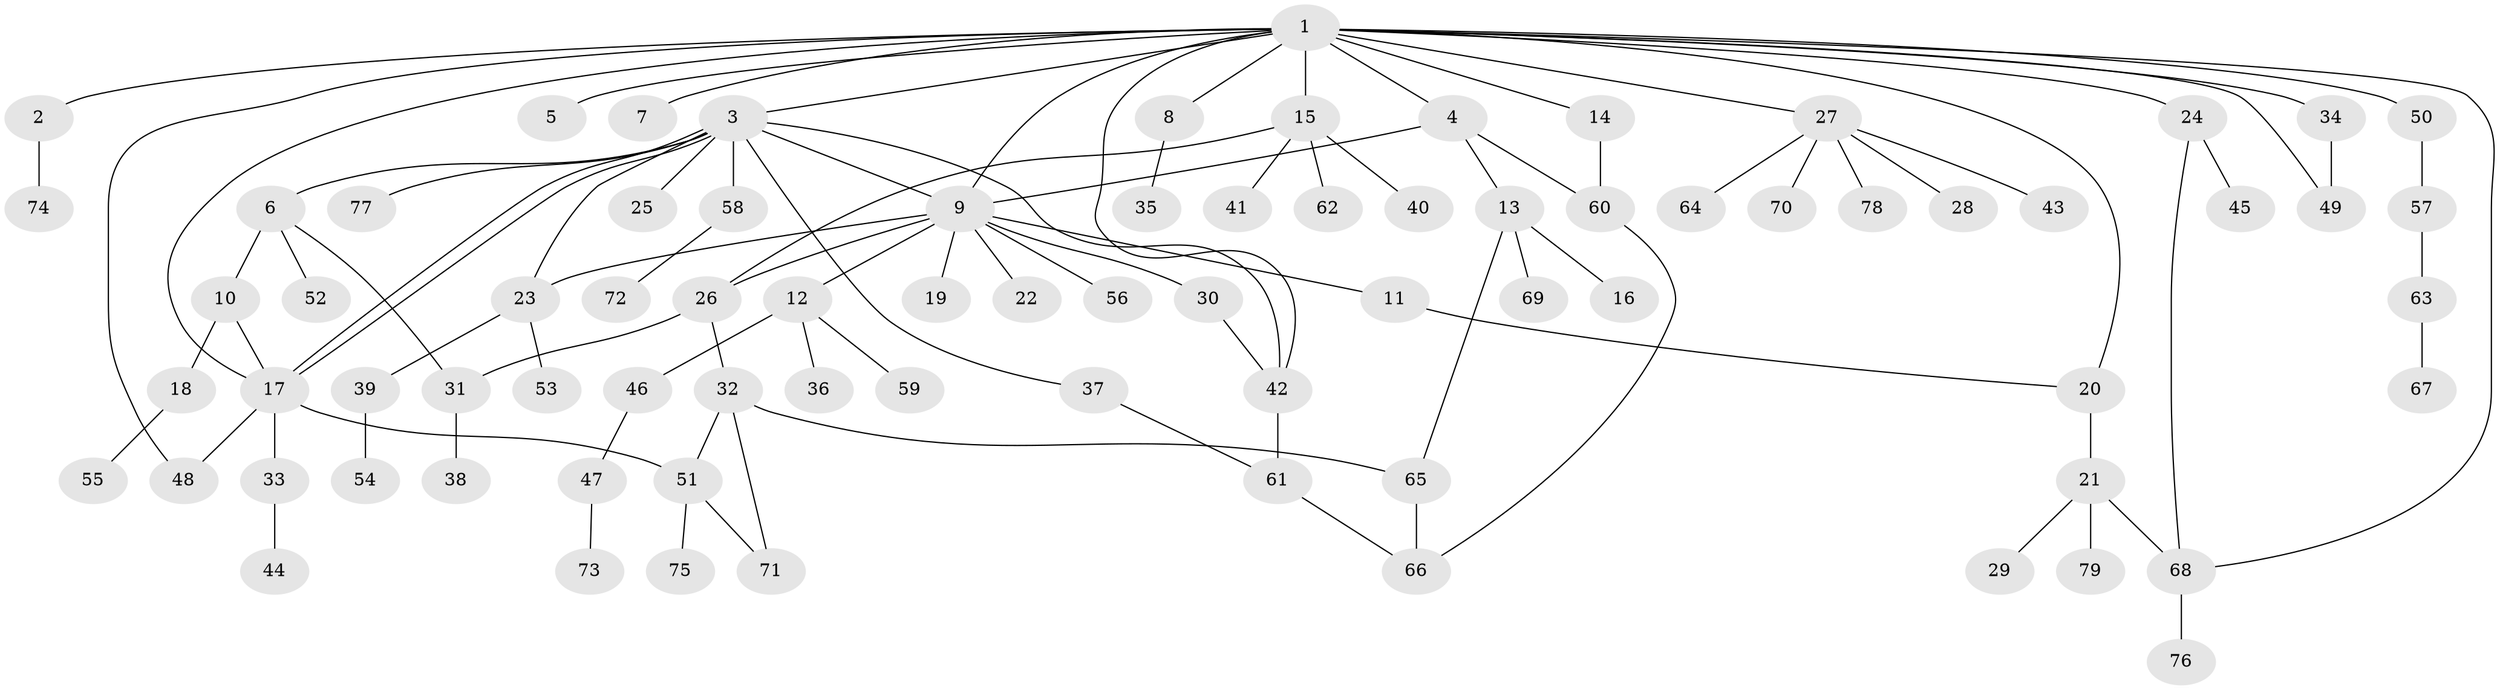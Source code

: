 // coarse degree distribution, {1: 0.6808510638297872, 12: 0.02127659574468085, 3: 0.02127659574468085, 2: 0.1276595744680851, 4: 0.06382978723404255, 8: 0.02127659574468085, 11: 0.02127659574468085, 5: 0.0425531914893617}
// Generated by graph-tools (version 1.1) at 2025/50/03/04/25 21:50:50]
// undirected, 79 vertices, 100 edges
graph export_dot {
graph [start="1"]
  node [color=gray90,style=filled];
  1;
  2;
  3;
  4;
  5;
  6;
  7;
  8;
  9;
  10;
  11;
  12;
  13;
  14;
  15;
  16;
  17;
  18;
  19;
  20;
  21;
  22;
  23;
  24;
  25;
  26;
  27;
  28;
  29;
  30;
  31;
  32;
  33;
  34;
  35;
  36;
  37;
  38;
  39;
  40;
  41;
  42;
  43;
  44;
  45;
  46;
  47;
  48;
  49;
  50;
  51;
  52;
  53;
  54;
  55;
  56;
  57;
  58;
  59;
  60;
  61;
  62;
  63;
  64;
  65;
  66;
  67;
  68;
  69;
  70;
  71;
  72;
  73;
  74;
  75;
  76;
  77;
  78;
  79;
  1 -- 2;
  1 -- 3;
  1 -- 4;
  1 -- 5;
  1 -- 7;
  1 -- 8;
  1 -- 9;
  1 -- 14;
  1 -- 15;
  1 -- 17;
  1 -- 20;
  1 -- 24;
  1 -- 27;
  1 -- 34;
  1 -- 42;
  1 -- 48;
  1 -- 49;
  1 -- 50;
  1 -- 68;
  2 -- 74;
  3 -- 6;
  3 -- 9;
  3 -- 17;
  3 -- 17;
  3 -- 23;
  3 -- 25;
  3 -- 37;
  3 -- 42;
  3 -- 58;
  3 -- 77;
  4 -- 9;
  4 -- 13;
  4 -- 60;
  6 -- 10;
  6 -- 31;
  6 -- 52;
  8 -- 35;
  9 -- 11;
  9 -- 12;
  9 -- 19;
  9 -- 22;
  9 -- 23;
  9 -- 26;
  9 -- 30;
  9 -- 56;
  10 -- 17;
  10 -- 18;
  11 -- 20;
  12 -- 36;
  12 -- 46;
  12 -- 59;
  13 -- 16;
  13 -- 65;
  13 -- 69;
  14 -- 60;
  15 -- 26;
  15 -- 40;
  15 -- 41;
  15 -- 62;
  17 -- 33;
  17 -- 48;
  17 -- 51;
  18 -- 55;
  20 -- 21;
  21 -- 29;
  21 -- 68;
  21 -- 79;
  23 -- 39;
  23 -- 53;
  24 -- 45;
  24 -- 68;
  26 -- 31;
  26 -- 32;
  27 -- 28;
  27 -- 43;
  27 -- 64;
  27 -- 70;
  27 -- 78;
  30 -- 42;
  31 -- 38;
  32 -- 51;
  32 -- 65;
  32 -- 71;
  33 -- 44;
  34 -- 49;
  37 -- 61;
  39 -- 54;
  42 -- 61;
  46 -- 47;
  47 -- 73;
  50 -- 57;
  51 -- 71;
  51 -- 75;
  57 -- 63;
  58 -- 72;
  60 -- 66;
  61 -- 66;
  63 -- 67;
  65 -- 66;
  68 -- 76;
}
